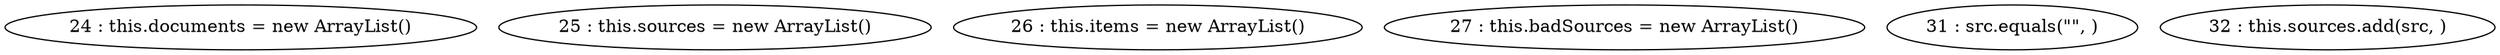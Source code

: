 digraph G {
"24 : this.documents = new ArrayList()"
"25 : this.sources = new ArrayList()"
"26 : this.items = new ArrayList()"
"27 : this.badSources = new ArrayList()"
"31 : src.equals(\"\", )"
"32 : this.sources.add(src, )"
}